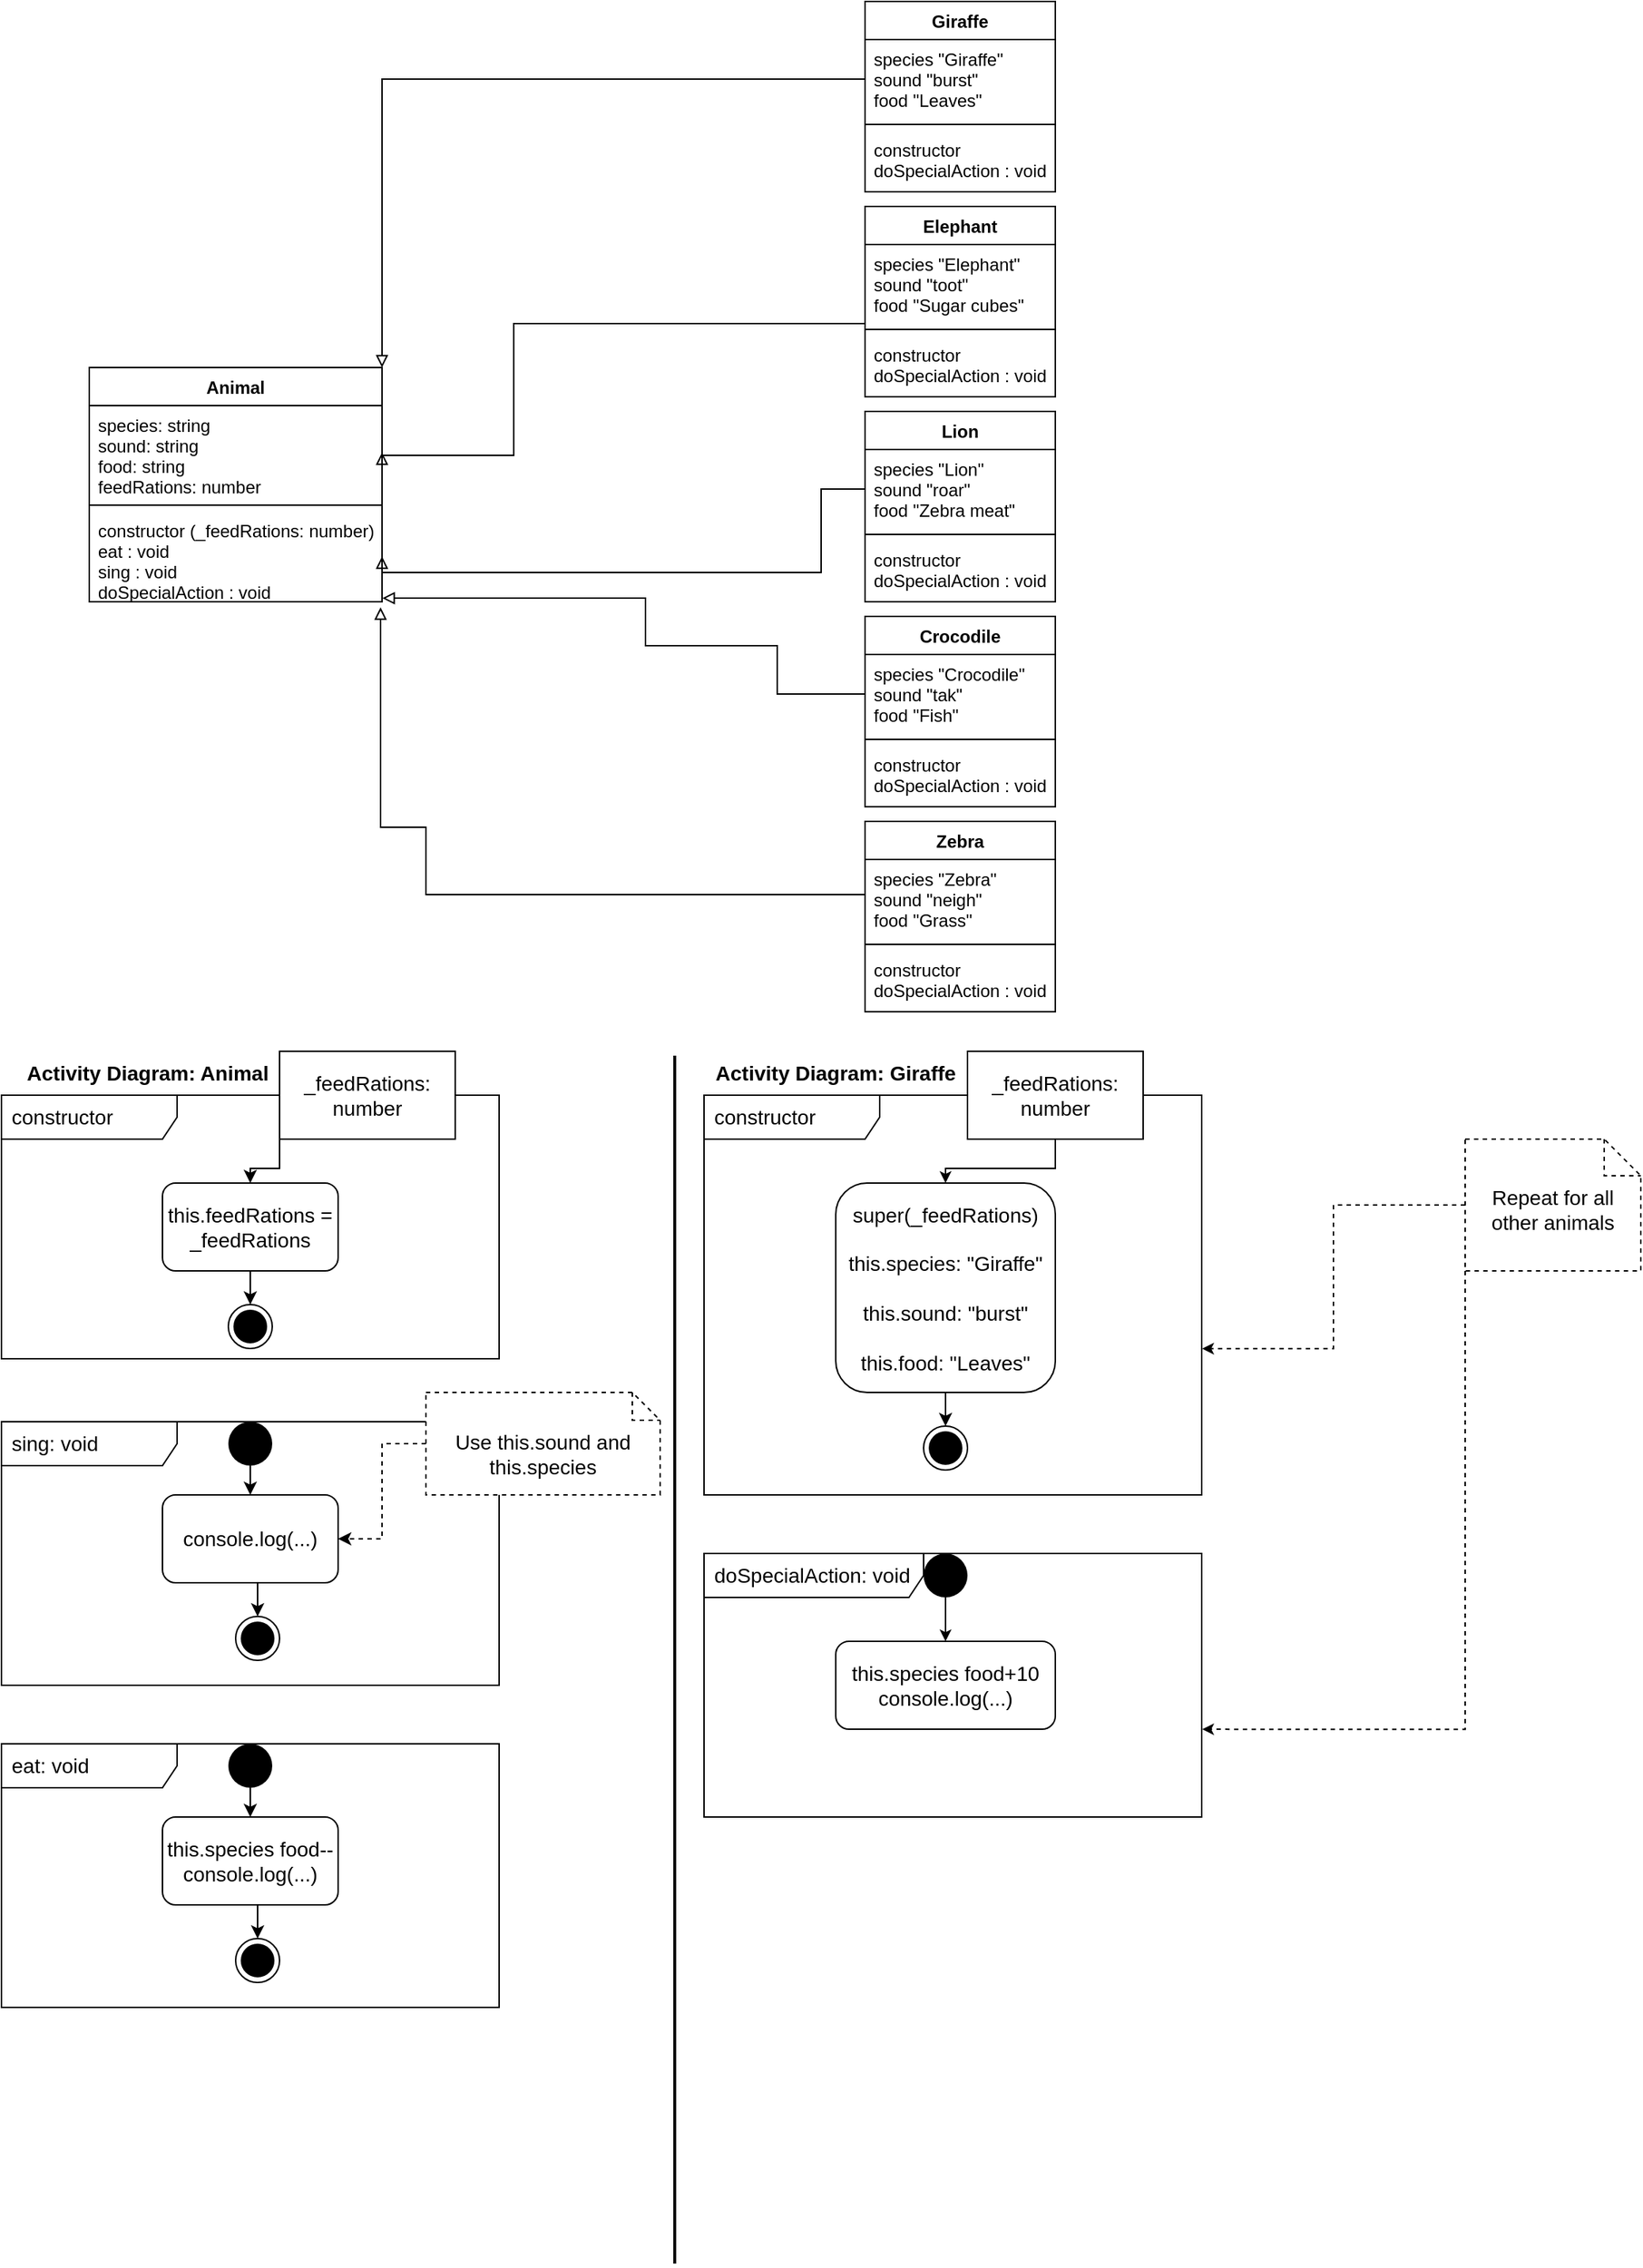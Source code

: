 <mxfile version="19.0.2" type="github">
  <diagram id="6NCZyPYwAnmZRTUl8WNt" name="Page-1">
    <mxGraphModel dx="1726" dy="955" grid="1" gridSize="10" guides="1" tooltips="1" connect="1" arrows="1" fold="1" page="1" pageScale="1" pageWidth="1169" pageHeight="827" math="0" shadow="0">
      <root>
        <mxCell id="0" />
        <mxCell id="1" parent="0" />
        <mxCell id="YRJ_8dEJFbcBSVJWLrxw-1" value="Animal" style="swimlane;fontStyle=1;align=center;verticalAlign=top;childLayout=stackLayout;horizontal=1;startSize=26;horizontalStack=0;resizeParent=1;resizeParentMax=0;resizeLast=0;collapsible=1;marginBottom=0;" vertex="1" parent="1">
          <mxGeometry x="60" y="360" width="200" height="160" as="geometry">
            <mxRectangle x="40" y="240" width="70" height="26" as="alternateBounds" />
          </mxGeometry>
        </mxCell>
        <mxCell id="YRJ_8dEJFbcBSVJWLrxw-2" value="species: string&#xa;sound: string&#xa;food: string&#xa;feedRations: number" style="text;strokeColor=none;fillColor=none;align=left;verticalAlign=top;spacingLeft=4;spacingRight=4;overflow=hidden;rotatable=0;points=[[0,0.5],[1,0.5]];portConstraint=eastwest;" vertex="1" parent="YRJ_8dEJFbcBSVJWLrxw-1">
          <mxGeometry y="26" width="200" height="64" as="geometry" />
        </mxCell>
        <mxCell id="YRJ_8dEJFbcBSVJWLrxw-3" value="" style="line;strokeWidth=1;fillColor=none;align=left;verticalAlign=middle;spacingTop=-1;spacingLeft=3;spacingRight=3;rotatable=0;labelPosition=right;points=[];portConstraint=eastwest;" vertex="1" parent="YRJ_8dEJFbcBSVJWLrxw-1">
          <mxGeometry y="90" width="200" height="8" as="geometry" />
        </mxCell>
        <mxCell id="YRJ_8dEJFbcBSVJWLrxw-4" value="constructor (_feedRations: number)&#xa;eat : void&#xa;sing : void&#xa;doSpecialAction : void" style="text;strokeColor=none;fillColor=none;align=left;verticalAlign=top;spacingLeft=4;spacingRight=4;overflow=hidden;rotatable=0;points=[[0,0.5],[1,0.5]];portConstraint=eastwest;" vertex="1" parent="YRJ_8dEJFbcBSVJWLrxw-1">
          <mxGeometry y="98" width="200" height="62" as="geometry" />
        </mxCell>
        <mxCell id="YRJ_8dEJFbcBSVJWLrxw-5" value="Giraffe" style="swimlane;fontStyle=1;align=center;verticalAlign=top;childLayout=stackLayout;horizontal=1;startSize=26;horizontalStack=0;resizeParent=1;resizeParentMax=0;resizeLast=0;collapsible=1;marginBottom=0;" vertex="1" parent="1">
          <mxGeometry x="590" y="110" width="130" height="130" as="geometry">
            <mxRectangle x="40" y="240" width="70" height="26" as="alternateBounds" />
          </mxGeometry>
        </mxCell>
        <mxCell id="YRJ_8dEJFbcBSVJWLrxw-6" value="species &quot;Giraffe&quot;&#xa;sound &quot;burst&quot;&#xa;food &quot;Leaves&quot;&#xa;" style="text;strokeColor=none;fillColor=none;align=left;verticalAlign=top;spacingLeft=4;spacingRight=4;overflow=hidden;rotatable=0;points=[[0,0.5],[1,0.5]];portConstraint=eastwest;" vertex="1" parent="YRJ_8dEJFbcBSVJWLrxw-5">
          <mxGeometry y="26" width="130" height="54" as="geometry" />
        </mxCell>
        <mxCell id="YRJ_8dEJFbcBSVJWLrxw-7" value="" style="line;strokeWidth=1;fillColor=none;align=left;verticalAlign=middle;spacingTop=-1;spacingLeft=3;spacingRight=3;rotatable=0;labelPosition=right;points=[];portConstraint=eastwest;" vertex="1" parent="YRJ_8dEJFbcBSVJWLrxw-5">
          <mxGeometry y="80" width="130" height="8" as="geometry" />
        </mxCell>
        <mxCell id="YRJ_8dEJFbcBSVJWLrxw-8" value="constructor&#xa;doSpecialAction : void" style="text;strokeColor=none;fillColor=none;align=left;verticalAlign=top;spacingLeft=4;spacingRight=4;overflow=hidden;rotatable=0;points=[[0,0.5],[1,0.5]];portConstraint=eastwest;" vertex="1" parent="YRJ_8dEJFbcBSVJWLrxw-5">
          <mxGeometry y="88" width="130" height="42" as="geometry" />
        </mxCell>
        <mxCell id="YRJ_8dEJFbcBSVJWLrxw-23" value="Elephant" style="swimlane;fontStyle=1;align=center;verticalAlign=top;childLayout=stackLayout;horizontal=1;startSize=26;horizontalStack=0;resizeParent=1;resizeParentMax=0;resizeLast=0;collapsible=1;marginBottom=0;" vertex="1" parent="1">
          <mxGeometry x="590" y="250" width="130" height="130" as="geometry">
            <mxRectangle x="40" y="240" width="70" height="26" as="alternateBounds" />
          </mxGeometry>
        </mxCell>
        <mxCell id="YRJ_8dEJFbcBSVJWLrxw-24" value="species &quot;Elephant&quot;&#xa;sound &quot;toot&quot;&#xa;food &quot;Sugar cubes&quot;&#xa;" style="text;strokeColor=none;fillColor=none;align=left;verticalAlign=top;spacingLeft=4;spacingRight=4;overflow=hidden;rotatable=0;points=[[0,0.5],[1,0.5]];portConstraint=eastwest;" vertex="1" parent="YRJ_8dEJFbcBSVJWLrxw-23">
          <mxGeometry y="26" width="130" height="54" as="geometry" />
        </mxCell>
        <mxCell id="YRJ_8dEJFbcBSVJWLrxw-25" value="" style="line;strokeWidth=1;fillColor=none;align=left;verticalAlign=middle;spacingTop=-1;spacingLeft=3;spacingRight=3;rotatable=0;labelPosition=right;points=[];portConstraint=eastwest;" vertex="1" parent="YRJ_8dEJFbcBSVJWLrxw-23">
          <mxGeometry y="80" width="130" height="8" as="geometry" />
        </mxCell>
        <mxCell id="YRJ_8dEJFbcBSVJWLrxw-26" value="constructor&#xa;doSpecialAction : void" style="text;strokeColor=none;fillColor=none;align=left;verticalAlign=top;spacingLeft=4;spacingRight=4;overflow=hidden;rotatable=0;points=[[0,0.5],[1,0.5]];portConstraint=eastwest;" vertex="1" parent="YRJ_8dEJFbcBSVJWLrxw-23">
          <mxGeometry y="88" width="130" height="42" as="geometry" />
        </mxCell>
        <mxCell id="YRJ_8dEJFbcBSVJWLrxw-27" value="Lion" style="swimlane;fontStyle=1;align=center;verticalAlign=top;childLayout=stackLayout;horizontal=1;startSize=26;horizontalStack=0;resizeParent=1;resizeParentMax=0;resizeLast=0;collapsible=1;marginBottom=0;" vertex="1" parent="1">
          <mxGeometry x="590" y="390" width="130" height="130" as="geometry">
            <mxRectangle x="40" y="240" width="70" height="26" as="alternateBounds" />
          </mxGeometry>
        </mxCell>
        <mxCell id="YRJ_8dEJFbcBSVJWLrxw-28" value="species &quot;Lion&quot;&#xa;sound &quot;roar&quot;&#xa;food &quot;Zebra meat&quot;&#xa;" style="text;strokeColor=none;fillColor=none;align=left;verticalAlign=top;spacingLeft=4;spacingRight=4;overflow=hidden;rotatable=0;points=[[0,0.5],[1,0.5]];portConstraint=eastwest;" vertex="1" parent="YRJ_8dEJFbcBSVJWLrxw-27">
          <mxGeometry y="26" width="130" height="54" as="geometry" />
        </mxCell>
        <mxCell id="YRJ_8dEJFbcBSVJWLrxw-29" value="" style="line;strokeWidth=1;fillColor=none;align=left;verticalAlign=middle;spacingTop=-1;spacingLeft=3;spacingRight=3;rotatable=0;labelPosition=right;points=[];portConstraint=eastwest;" vertex="1" parent="YRJ_8dEJFbcBSVJWLrxw-27">
          <mxGeometry y="80" width="130" height="8" as="geometry" />
        </mxCell>
        <mxCell id="YRJ_8dEJFbcBSVJWLrxw-30" value="constructor&#xa;doSpecialAction : void" style="text;strokeColor=none;fillColor=none;align=left;verticalAlign=top;spacingLeft=4;spacingRight=4;overflow=hidden;rotatable=0;points=[[0,0.5],[1,0.5]];portConstraint=eastwest;" vertex="1" parent="YRJ_8dEJFbcBSVJWLrxw-27">
          <mxGeometry y="88" width="130" height="42" as="geometry" />
        </mxCell>
        <mxCell id="YRJ_8dEJFbcBSVJWLrxw-31" value="Zebra" style="swimlane;fontStyle=1;align=center;verticalAlign=top;childLayout=stackLayout;horizontal=1;startSize=26;horizontalStack=0;resizeParent=1;resizeParentMax=0;resizeLast=0;collapsible=1;marginBottom=0;" vertex="1" parent="1">
          <mxGeometry x="590" y="670" width="130" height="130" as="geometry">
            <mxRectangle x="40" y="240" width="70" height="26" as="alternateBounds" />
          </mxGeometry>
        </mxCell>
        <mxCell id="YRJ_8dEJFbcBSVJWLrxw-32" value="species &quot;Zebra&quot;&#xa;sound &quot;neigh&quot;&#xa;food &quot;Grass&quot;&#xa;" style="text;strokeColor=none;fillColor=none;align=left;verticalAlign=top;spacingLeft=4;spacingRight=4;overflow=hidden;rotatable=0;points=[[0,0.5],[1,0.5]];portConstraint=eastwest;" vertex="1" parent="YRJ_8dEJFbcBSVJWLrxw-31">
          <mxGeometry y="26" width="130" height="54" as="geometry" />
        </mxCell>
        <mxCell id="YRJ_8dEJFbcBSVJWLrxw-33" value="" style="line;strokeWidth=1;fillColor=none;align=left;verticalAlign=middle;spacingTop=-1;spacingLeft=3;spacingRight=3;rotatable=0;labelPosition=right;points=[];portConstraint=eastwest;" vertex="1" parent="YRJ_8dEJFbcBSVJWLrxw-31">
          <mxGeometry y="80" width="130" height="8" as="geometry" />
        </mxCell>
        <mxCell id="YRJ_8dEJFbcBSVJWLrxw-34" value="constructor&#xa;doSpecialAction : void" style="text;strokeColor=none;fillColor=none;align=left;verticalAlign=top;spacingLeft=4;spacingRight=4;overflow=hidden;rotatable=0;points=[[0,0.5],[1,0.5]];portConstraint=eastwest;" vertex="1" parent="YRJ_8dEJFbcBSVJWLrxw-31">
          <mxGeometry y="88" width="130" height="42" as="geometry" />
        </mxCell>
        <mxCell id="YRJ_8dEJFbcBSVJWLrxw-35" value="Crocodile" style="swimlane;fontStyle=1;align=center;verticalAlign=top;childLayout=stackLayout;horizontal=1;startSize=26;horizontalStack=0;resizeParent=1;resizeParentMax=0;resizeLast=0;collapsible=1;marginBottom=0;" vertex="1" parent="1">
          <mxGeometry x="590" y="530" width="130" height="130" as="geometry">
            <mxRectangle x="40" y="240" width="70" height="26" as="alternateBounds" />
          </mxGeometry>
        </mxCell>
        <mxCell id="YRJ_8dEJFbcBSVJWLrxw-36" value="species &quot;Crocodile&quot;&#xa;sound &quot;tak&quot;&#xa;food &quot;Fish&quot;&#xa;" style="text;strokeColor=none;fillColor=none;align=left;verticalAlign=top;spacingLeft=4;spacingRight=4;overflow=hidden;rotatable=0;points=[[0,0.5],[1,0.5]];portConstraint=eastwest;" vertex="1" parent="YRJ_8dEJFbcBSVJWLrxw-35">
          <mxGeometry y="26" width="130" height="54" as="geometry" />
        </mxCell>
        <mxCell id="YRJ_8dEJFbcBSVJWLrxw-37" value="" style="line;strokeWidth=1;fillColor=none;align=left;verticalAlign=middle;spacingTop=-1;spacingLeft=3;spacingRight=3;rotatable=0;labelPosition=right;points=[];portConstraint=eastwest;" vertex="1" parent="YRJ_8dEJFbcBSVJWLrxw-35">
          <mxGeometry y="80" width="130" height="8" as="geometry" />
        </mxCell>
        <mxCell id="YRJ_8dEJFbcBSVJWLrxw-38" value="constructor&#xa;doSpecialAction : void" style="text;strokeColor=none;fillColor=none;align=left;verticalAlign=top;spacingLeft=4;spacingRight=4;overflow=hidden;rotatable=0;points=[[0,0.5],[1,0.5]];portConstraint=eastwest;" vertex="1" parent="YRJ_8dEJFbcBSVJWLrxw-35">
          <mxGeometry y="88" width="130" height="42" as="geometry" />
        </mxCell>
        <mxCell id="YRJ_8dEJFbcBSVJWLrxw-40" style="edgeStyle=orthogonalEdgeStyle;rounded=0;orthogonalLoop=1;jettySize=auto;html=1;entryX=1;entryY=0;entryDx=0;entryDy=0;endArrow=block;endFill=0;" edge="1" parent="1" source="YRJ_8dEJFbcBSVJWLrxw-6" target="YRJ_8dEJFbcBSVJWLrxw-1">
          <mxGeometry relative="1" as="geometry" />
        </mxCell>
        <mxCell id="YRJ_8dEJFbcBSVJWLrxw-41" style="edgeStyle=orthogonalEdgeStyle;rounded=0;orthogonalLoop=1;jettySize=auto;html=1;endArrow=block;endFill=0;endSize=6;entryX=1;entryY=0.5;entryDx=0;entryDy=0;" edge="1" parent="1" source="YRJ_8dEJFbcBSVJWLrxw-24" target="YRJ_8dEJFbcBSVJWLrxw-2">
          <mxGeometry relative="1" as="geometry">
            <mxPoint x="290" y="510" as="targetPoint" />
            <Array as="points">
              <mxPoint x="350" y="330" />
              <mxPoint x="350" y="420" />
              <mxPoint x="260" y="420" />
            </Array>
          </mxGeometry>
        </mxCell>
        <mxCell id="YRJ_8dEJFbcBSVJWLrxw-42" style="edgeStyle=orthogonalEdgeStyle;rounded=0;orthogonalLoop=1;jettySize=auto;html=1;endArrow=block;endFill=0;entryX=1;entryY=0.5;entryDx=0;entryDy=0;" edge="1" parent="1" source="YRJ_8dEJFbcBSVJWLrxw-28" target="YRJ_8dEJFbcBSVJWLrxw-4">
          <mxGeometry relative="1" as="geometry">
            <mxPoint x="290.0" y="563.0" as="targetPoint" />
            <Array as="points">
              <mxPoint x="560" y="443" />
              <mxPoint x="560" y="500" />
              <mxPoint x="260" y="500" />
            </Array>
          </mxGeometry>
        </mxCell>
        <mxCell id="YRJ_8dEJFbcBSVJWLrxw-43" style="edgeStyle=orthogonalEdgeStyle;rounded=0;orthogonalLoop=1;jettySize=auto;html=1;entryX=1.001;entryY=0.96;entryDx=0;entryDy=0;entryPerimeter=0;endArrow=block;endFill=0;" edge="1" parent="1" source="YRJ_8dEJFbcBSVJWLrxw-36" target="YRJ_8dEJFbcBSVJWLrxw-4">
          <mxGeometry relative="1" as="geometry">
            <Array as="points">
              <mxPoint x="530" y="583" />
              <mxPoint x="530" y="550" />
              <mxPoint x="440" y="550" />
              <mxPoint x="440" y="517" />
            </Array>
          </mxGeometry>
        </mxCell>
        <mxCell id="YRJ_8dEJFbcBSVJWLrxw-44" style="edgeStyle=orthogonalEdgeStyle;rounded=0;orthogonalLoop=1;jettySize=auto;html=1;entryX=0.995;entryY=1.06;entryDx=0;entryDy=0;entryPerimeter=0;endArrow=block;endFill=0;" edge="1" parent="1" source="YRJ_8dEJFbcBSVJWLrxw-32" target="YRJ_8dEJFbcBSVJWLrxw-4">
          <mxGeometry relative="1" as="geometry">
            <Array as="points">
              <mxPoint x="290" y="720" />
              <mxPoint x="290" y="674" />
            </Array>
          </mxGeometry>
        </mxCell>
        <mxCell id="YRJ_8dEJFbcBSVJWLrxw-45" value="&lt;b&gt;&lt;font style=&quot;font-size: 14px;&quot;&gt;Activity Diagram: Animal&lt;/font&gt;&lt;/b&gt;" style="text;html=1;strokeColor=none;fillColor=none;align=center;verticalAlign=middle;whiteSpace=wrap;rounded=0;" vertex="1" parent="1">
          <mxGeometry y="827" width="200" height="30" as="geometry" />
        </mxCell>
        <mxCell id="YRJ_8dEJFbcBSVJWLrxw-46" value="constructor" style="shape=umlFrame;whiteSpace=wrap;html=1;width=120;height=30;boundedLbl=1;verticalAlign=middle;align=left;spacingLeft=5;fontSize=14;" vertex="1" parent="1">
          <mxGeometry y="857" width="340" height="180" as="geometry" />
        </mxCell>
        <mxCell id="YRJ_8dEJFbcBSVJWLrxw-49" style="edgeStyle=orthogonalEdgeStyle;rounded=0;orthogonalLoop=1;jettySize=auto;html=1;exitX=0;exitY=1;exitDx=0;exitDy=0;fontSize=14;endArrow=classic;endFill=1;endSize=6;" edge="1" parent="1" source="YRJ_8dEJFbcBSVJWLrxw-47" target="YRJ_8dEJFbcBSVJWLrxw-48">
          <mxGeometry relative="1" as="geometry" />
        </mxCell>
        <mxCell id="YRJ_8dEJFbcBSVJWLrxw-47" value="_feedRations: number" style="rounded=0;whiteSpace=wrap;html=1;fontSize=14;" vertex="1" parent="1">
          <mxGeometry x="190" y="827" width="120" height="60" as="geometry" />
        </mxCell>
        <mxCell id="YRJ_8dEJFbcBSVJWLrxw-52" style="edgeStyle=orthogonalEdgeStyle;rounded=0;orthogonalLoop=1;jettySize=auto;html=1;exitX=0.5;exitY=1;exitDx=0;exitDy=0;entryX=0.5;entryY=0;entryDx=0;entryDy=0;fontSize=14;endArrow=classic;endFill=1;endSize=6;" edge="1" parent="1" source="YRJ_8dEJFbcBSVJWLrxw-48" target="YRJ_8dEJFbcBSVJWLrxw-51">
          <mxGeometry relative="1" as="geometry" />
        </mxCell>
        <mxCell id="YRJ_8dEJFbcBSVJWLrxw-48" value="this.feedRations = _feedRations" style="rounded=1;whiteSpace=wrap;html=1;fontSize=14;" vertex="1" parent="1">
          <mxGeometry x="110" y="917" width="120" height="60" as="geometry" />
        </mxCell>
        <mxCell id="YRJ_8dEJFbcBSVJWLrxw-50" value="sing: void" style="shape=umlFrame;whiteSpace=wrap;html=1;width=120;height=30;boundedLbl=1;verticalAlign=middle;align=left;spacingLeft=5;fontSize=14;" vertex="1" parent="1">
          <mxGeometry y="1080" width="340" height="180" as="geometry" />
        </mxCell>
        <mxCell id="YRJ_8dEJFbcBSVJWLrxw-51" value="" style="ellipse;html=1;shape=endState;fillColor=#000000;strokeColor=#000000;fontSize=14;" vertex="1" parent="1">
          <mxGeometry x="155" y="1000" width="30" height="30" as="geometry" />
        </mxCell>
        <mxCell id="YRJ_8dEJFbcBSVJWLrxw-59" style="edgeStyle=orthogonalEdgeStyle;rounded=0;orthogonalLoop=1;jettySize=auto;html=1;exitX=0.5;exitY=1;exitDx=0;exitDy=0;entryX=0.5;entryY=0;entryDx=0;entryDy=0;fontSize=14;endArrow=classic;endFill=1;endSize=6;" edge="1" parent="1" source="YRJ_8dEJFbcBSVJWLrxw-53" target="YRJ_8dEJFbcBSVJWLrxw-54">
          <mxGeometry relative="1" as="geometry" />
        </mxCell>
        <mxCell id="YRJ_8dEJFbcBSVJWLrxw-53" value="" style="ellipse;fillColor=#000000;strokeColor=none;fontSize=14;" vertex="1" parent="1">
          <mxGeometry x="155" y="1080" width="30" height="30" as="geometry" />
        </mxCell>
        <mxCell id="YRJ_8dEJFbcBSVJWLrxw-54" value="console.log(...)" style="rounded=1;whiteSpace=wrap;html=1;fontSize=14;" vertex="1" parent="1">
          <mxGeometry x="110" y="1130" width="120" height="60" as="geometry" />
        </mxCell>
        <mxCell id="YRJ_8dEJFbcBSVJWLrxw-55" style="edgeStyle=orthogonalEdgeStyle;rounded=0;orthogonalLoop=1;jettySize=auto;html=1;exitX=0.5;exitY=1;exitDx=0;exitDy=0;entryX=0.5;entryY=0;entryDx=0;entryDy=0;fontSize=14;endArrow=classic;endFill=1;endSize=6;" edge="1" parent="1" target="YRJ_8dEJFbcBSVJWLrxw-56">
          <mxGeometry relative="1" as="geometry">
            <mxPoint x="175.0" y="1190" as="sourcePoint" />
          </mxGeometry>
        </mxCell>
        <mxCell id="YRJ_8dEJFbcBSVJWLrxw-56" value="" style="ellipse;html=1;shape=endState;fillColor=#000000;strokeColor=#000000;fontSize=14;" vertex="1" parent="1">
          <mxGeometry x="160" y="1213" width="30" height="30" as="geometry" />
        </mxCell>
        <mxCell id="YRJ_8dEJFbcBSVJWLrxw-60" style="edgeStyle=orthogonalEdgeStyle;rounded=0;orthogonalLoop=1;jettySize=auto;html=1;exitX=0;exitY=0.5;exitDx=0;exitDy=0;exitPerimeter=0;fontSize=14;endArrow=classic;endFill=1;endSize=6;dashed=1;" edge="1" parent="1" source="YRJ_8dEJFbcBSVJWLrxw-57" target="YRJ_8dEJFbcBSVJWLrxw-54">
          <mxGeometry relative="1" as="geometry" />
        </mxCell>
        <mxCell id="YRJ_8dEJFbcBSVJWLrxw-57" value="Use this.sound and this.species" style="shape=note2;boundedLbl=1;whiteSpace=wrap;html=1;size=19;verticalAlign=top;align=center;fontSize=14;dashed=1;" vertex="1" parent="1">
          <mxGeometry x="290" y="1060" width="160" height="70" as="geometry" />
        </mxCell>
        <mxCell id="YRJ_8dEJFbcBSVJWLrxw-61" value="eat: void" style="shape=umlFrame;whiteSpace=wrap;html=1;width=120;height=30;boundedLbl=1;verticalAlign=middle;align=left;spacingLeft=5;fontSize=14;" vertex="1" parent="1">
          <mxGeometry y="1300" width="340" height="180" as="geometry" />
        </mxCell>
        <mxCell id="YRJ_8dEJFbcBSVJWLrxw-62" style="edgeStyle=orthogonalEdgeStyle;rounded=0;orthogonalLoop=1;jettySize=auto;html=1;exitX=0.5;exitY=1;exitDx=0;exitDy=0;entryX=0.5;entryY=0;entryDx=0;entryDy=0;fontSize=14;endArrow=classic;endFill=1;endSize=6;" edge="1" parent="1" source="YRJ_8dEJFbcBSVJWLrxw-63" target="YRJ_8dEJFbcBSVJWLrxw-64">
          <mxGeometry relative="1" as="geometry" />
        </mxCell>
        <mxCell id="YRJ_8dEJFbcBSVJWLrxw-63" value="" style="ellipse;fillColor=#000000;strokeColor=none;fontSize=14;" vertex="1" parent="1">
          <mxGeometry x="155" y="1300" width="30" height="30" as="geometry" />
        </mxCell>
        <mxCell id="YRJ_8dEJFbcBSVJWLrxw-64" value="this.species food--&lt;br&gt;console.log(...)" style="rounded=1;whiteSpace=wrap;html=1;fontSize=14;" vertex="1" parent="1">
          <mxGeometry x="110" y="1350" width="120" height="60" as="geometry" />
        </mxCell>
        <mxCell id="YRJ_8dEJFbcBSVJWLrxw-65" style="edgeStyle=orthogonalEdgeStyle;rounded=0;orthogonalLoop=1;jettySize=auto;html=1;exitX=0.5;exitY=1;exitDx=0;exitDy=0;entryX=0.5;entryY=0;entryDx=0;entryDy=0;fontSize=14;endArrow=classic;endFill=1;endSize=6;" edge="1" parent="1" target="YRJ_8dEJFbcBSVJWLrxw-66">
          <mxGeometry relative="1" as="geometry">
            <mxPoint x="175.0" y="1410" as="sourcePoint" />
          </mxGeometry>
        </mxCell>
        <mxCell id="YRJ_8dEJFbcBSVJWLrxw-66" value="" style="ellipse;html=1;shape=endState;fillColor=#000000;strokeColor=#000000;fontSize=14;" vertex="1" parent="1">
          <mxGeometry x="160" y="1433" width="30" height="30" as="geometry" />
        </mxCell>
        <mxCell id="YRJ_8dEJFbcBSVJWLrxw-67" value="" style="endArrow=none;html=1;rounded=0;fontSize=14;endSize=5;strokeColor=default;jumpSize=5;startSize=5;targetPerimeterSpacing=0;strokeWidth=2;" edge="1" parent="1">
          <mxGeometry width="50" height="50" relative="1" as="geometry">
            <mxPoint x="460" y="1655" as="sourcePoint" />
            <mxPoint x="460" y="830" as="targetPoint" />
          </mxGeometry>
        </mxCell>
        <mxCell id="YRJ_8dEJFbcBSVJWLrxw-68" value="&lt;b&gt;Activity Diagram: Giraffe&lt;/b&gt;" style="text;html=1;strokeColor=none;fillColor=none;align=center;verticalAlign=middle;whiteSpace=wrap;rounded=0;fontSize=14;" vertex="1" parent="1">
          <mxGeometry x="480" y="827" width="180" height="30" as="geometry" />
        </mxCell>
        <mxCell id="YRJ_8dEJFbcBSVJWLrxw-69" value="constructor" style="shape=umlFrame;whiteSpace=wrap;html=1;width=120;height=30;boundedLbl=1;verticalAlign=middle;align=left;spacingLeft=5;fontSize=14;" vertex="1" parent="1">
          <mxGeometry x="480" y="857" width="340" height="273" as="geometry" />
        </mxCell>
        <mxCell id="YRJ_8dEJFbcBSVJWLrxw-74" style="edgeStyle=orthogonalEdgeStyle;rounded=0;jumpSize=5;orthogonalLoop=1;jettySize=auto;html=1;entryX=0.5;entryY=0;entryDx=0;entryDy=0;fontSize=14;endArrow=classic;endFill=1;startSize=5;endSize=5;targetPerimeterSpacing=0;strokeColor=default;strokeWidth=1;" edge="1" parent="1" source="YRJ_8dEJFbcBSVJWLrxw-70" target="YRJ_8dEJFbcBSVJWLrxw-72">
          <mxGeometry relative="1" as="geometry" />
        </mxCell>
        <mxCell id="YRJ_8dEJFbcBSVJWLrxw-70" value="_feedRations: number" style="rounded=0;whiteSpace=wrap;html=1;fontSize=14;" vertex="1" parent="1">
          <mxGeometry x="660" y="827" width="120" height="60" as="geometry" />
        </mxCell>
        <mxCell id="YRJ_8dEJFbcBSVJWLrxw-72" value="super(_feedRations)&lt;br&gt;&lt;br&gt;this.species: &quot;Giraffe&quot;&lt;br&gt;&lt;br&gt;this.sound: &quot;burst&quot;&lt;br&gt;&lt;br&gt;this.food: &quot;Leaves&quot;" style="rounded=1;whiteSpace=wrap;html=1;fontSize=14;" vertex="1" parent="1">
          <mxGeometry x="570" y="917" width="150" height="143" as="geometry" />
        </mxCell>
        <mxCell id="YRJ_8dEJFbcBSVJWLrxw-76" style="edgeStyle=orthogonalEdgeStyle;rounded=0;orthogonalLoop=1;jettySize=auto;html=1;exitX=0.5;exitY=1;exitDx=0;exitDy=0;entryX=0.5;entryY=0;entryDx=0;entryDy=0;fontSize=14;endArrow=classic;endFill=1;endSize=6;" edge="1" parent="1" target="YRJ_8dEJFbcBSVJWLrxw-77">
          <mxGeometry relative="1" as="geometry">
            <mxPoint x="645.0" y="1060" as="sourcePoint" />
          </mxGeometry>
        </mxCell>
        <mxCell id="YRJ_8dEJFbcBSVJWLrxw-77" value="" style="ellipse;html=1;shape=endState;fillColor=#000000;strokeColor=#000000;fontSize=14;" vertex="1" parent="1">
          <mxGeometry x="630" y="1083" width="30" height="30" as="geometry" />
        </mxCell>
        <mxCell id="YRJ_8dEJFbcBSVJWLrxw-78" value="doSpecialAction: void" style="shape=umlFrame;whiteSpace=wrap;html=1;width=150;height=30;boundedLbl=1;verticalAlign=middle;align=left;spacingLeft=5;fontSize=14;" vertex="1" parent="1">
          <mxGeometry x="480" y="1170" width="340" height="180" as="geometry" />
        </mxCell>
        <mxCell id="YRJ_8dEJFbcBSVJWLrxw-82" style="edgeStyle=orthogonalEdgeStyle;rounded=0;jumpSize=5;orthogonalLoop=1;jettySize=auto;html=1;exitX=0.5;exitY=1;exitDx=0;exitDy=0;entryX=0.5;entryY=0;entryDx=0;entryDy=0;fontSize=14;endArrow=classic;endFill=1;startSize=5;endSize=5;targetPerimeterSpacing=0;strokeColor=default;strokeWidth=1;" edge="1" parent="1" source="YRJ_8dEJFbcBSVJWLrxw-79" target="YRJ_8dEJFbcBSVJWLrxw-81">
          <mxGeometry relative="1" as="geometry" />
        </mxCell>
        <mxCell id="YRJ_8dEJFbcBSVJWLrxw-79" value="" style="ellipse;fillColor=#000000;strokeColor=none;fontSize=14;" vertex="1" parent="1">
          <mxGeometry x="630" y="1170" width="30" height="30" as="geometry" />
        </mxCell>
        <mxCell id="YRJ_8dEJFbcBSVJWLrxw-81" value="this.species food+10&lt;br&gt;console.log(...)" style="rounded=1;whiteSpace=wrap;html=1;fontSize=14;" vertex="1" parent="1">
          <mxGeometry x="570" y="1230" width="150" height="60" as="geometry" />
        </mxCell>
        <mxCell id="YRJ_8dEJFbcBSVJWLrxw-84" style="edgeStyle=orthogonalEdgeStyle;rounded=0;jumpSize=5;orthogonalLoop=1;jettySize=auto;html=1;entryX=1.001;entryY=0.634;entryDx=0;entryDy=0;entryPerimeter=0;fontSize=14;endArrow=classic;endFill=1;startSize=5;endSize=5;targetPerimeterSpacing=0;strokeColor=default;strokeWidth=1;dashed=1;" edge="1" parent="1" source="YRJ_8dEJFbcBSVJWLrxw-83" target="YRJ_8dEJFbcBSVJWLrxw-69">
          <mxGeometry relative="1" as="geometry" />
        </mxCell>
        <mxCell id="YRJ_8dEJFbcBSVJWLrxw-85" style="edgeStyle=orthogonalEdgeStyle;rounded=0;jumpSize=5;orthogonalLoop=1;jettySize=auto;html=1;exitX=0;exitY=1;exitDx=0;exitDy=0;exitPerimeter=0;entryX=1.001;entryY=0.667;entryDx=0;entryDy=0;entryPerimeter=0;fontSize=14;endArrow=classic;endFill=1;startSize=5;endSize=5;targetPerimeterSpacing=0;strokeColor=default;strokeWidth=1;dashed=1;" edge="1" parent="1" source="YRJ_8dEJFbcBSVJWLrxw-83" target="YRJ_8dEJFbcBSVJWLrxw-78">
          <mxGeometry relative="1" as="geometry" />
        </mxCell>
        <mxCell id="YRJ_8dEJFbcBSVJWLrxw-83" value="Repeat for all other animals" style="shape=note2;boundedLbl=1;whiteSpace=wrap;html=1;size=25;verticalAlign=top;align=center;fontSize=14;dashed=1;" vertex="1" parent="1">
          <mxGeometry x="1000" y="887" width="120" height="90" as="geometry" />
        </mxCell>
      </root>
    </mxGraphModel>
  </diagram>
</mxfile>
